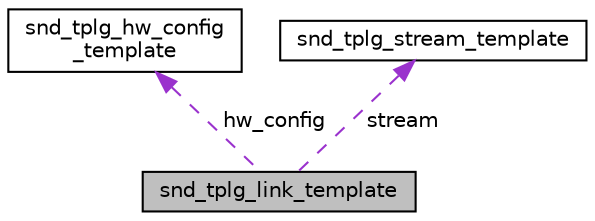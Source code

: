 digraph "snd_tplg_link_template"
{
  edge [fontname="Helvetica",fontsize="10",labelfontname="Helvetica",labelfontsize="10"];
  node [fontname="Helvetica",fontsize="10",shape=record];
  Node1 [label="snd_tplg_link_template",height=0.2,width=0.4,color="black", fillcolor="grey75", style="filled", fontcolor="black"];
  Node2 -> Node1 [dir="back",color="darkorchid3",fontsize="10",style="dashed",label=" hw_config" ,fontname="Helvetica"];
  Node2 [label="snd_tplg_hw_config\l_template",height=0.2,width=0.4,color="black", fillcolor="white", style="filled",URL="$structsnd__tplg__hw__config__template.html",tooltip="Template type to describe a physical link runtime supported hardware config, i.e. hardware audio form..."];
  Node3 -> Node1 [dir="back",color="darkorchid3",fontsize="10",style="dashed",label=" stream" ,fontname="Helvetica"];
  Node3 [label="snd_tplg_stream_template",height=0.2,width=0.4,color="black", fillcolor="white", style="filled",URL="$structsnd__tplg__stream__template.html",tooltip="Stream configurations. "];
}
